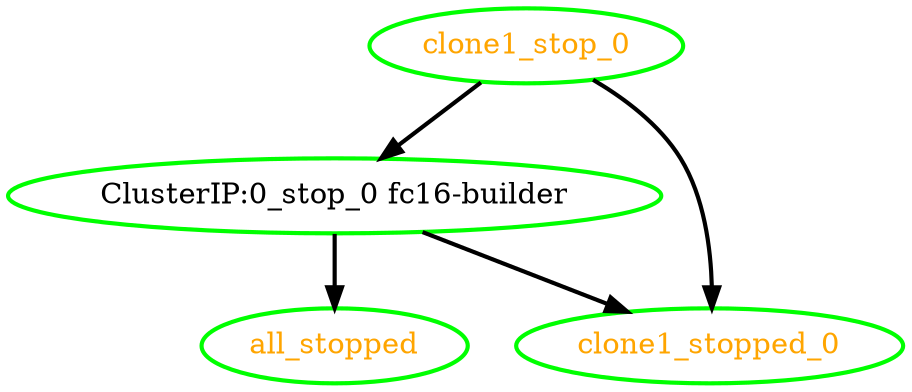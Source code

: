 digraph "g" {
"ClusterIP:0_stop_0 fc16-builder" -> "all_stopped" [ style = bold]
"ClusterIP:0_stop_0 fc16-builder" -> "clone1_stopped_0" [ style = bold]
"ClusterIP:0_stop_0 fc16-builder" [ style=bold color="green" fontcolor="black"  ]
"all_stopped" [ style=bold color="green" fontcolor="orange"  ]
"clone1_stop_0" -> "ClusterIP:0_stop_0 fc16-builder" [ style = bold]
"clone1_stop_0" -> "clone1_stopped_0" [ style = bold]
"clone1_stop_0" [ style=bold color="green" fontcolor="orange"  ]
"clone1_stopped_0" [ style=bold color="green" fontcolor="orange"  ]
}
